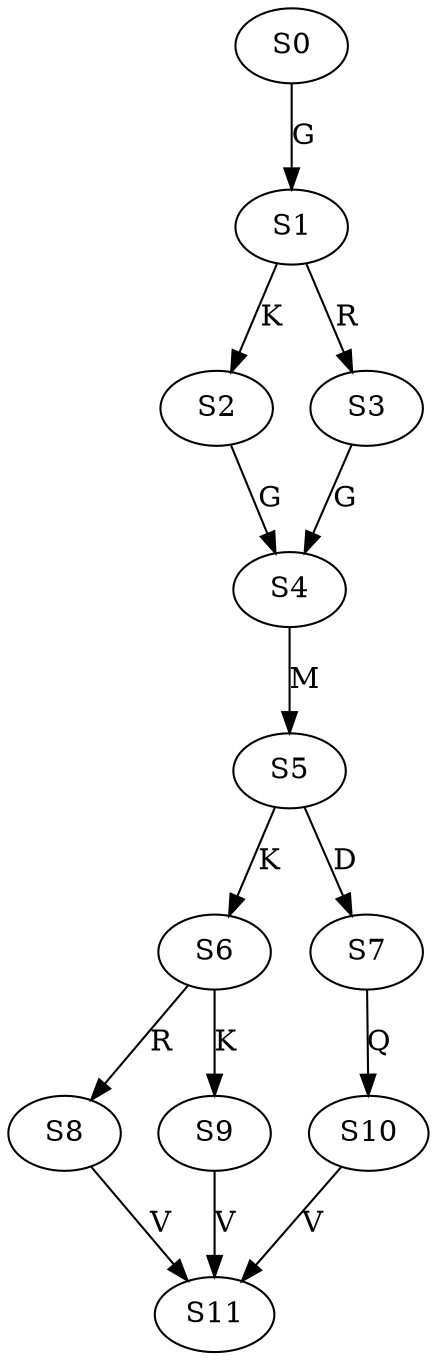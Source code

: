 strict digraph  {
	S0 -> S1 [ label = G ];
	S1 -> S2 [ label = K ];
	S1 -> S3 [ label = R ];
	S2 -> S4 [ label = G ];
	S3 -> S4 [ label = G ];
	S4 -> S5 [ label = M ];
	S5 -> S6 [ label = K ];
	S5 -> S7 [ label = D ];
	S6 -> S8 [ label = R ];
	S6 -> S9 [ label = K ];
	S7 -> S10 [ label = Q ];
	S8 -> S11 [ label = V ];
	S9 -> S11 [ label = V ];
	S10 -> S11 [ label = V ];
}
